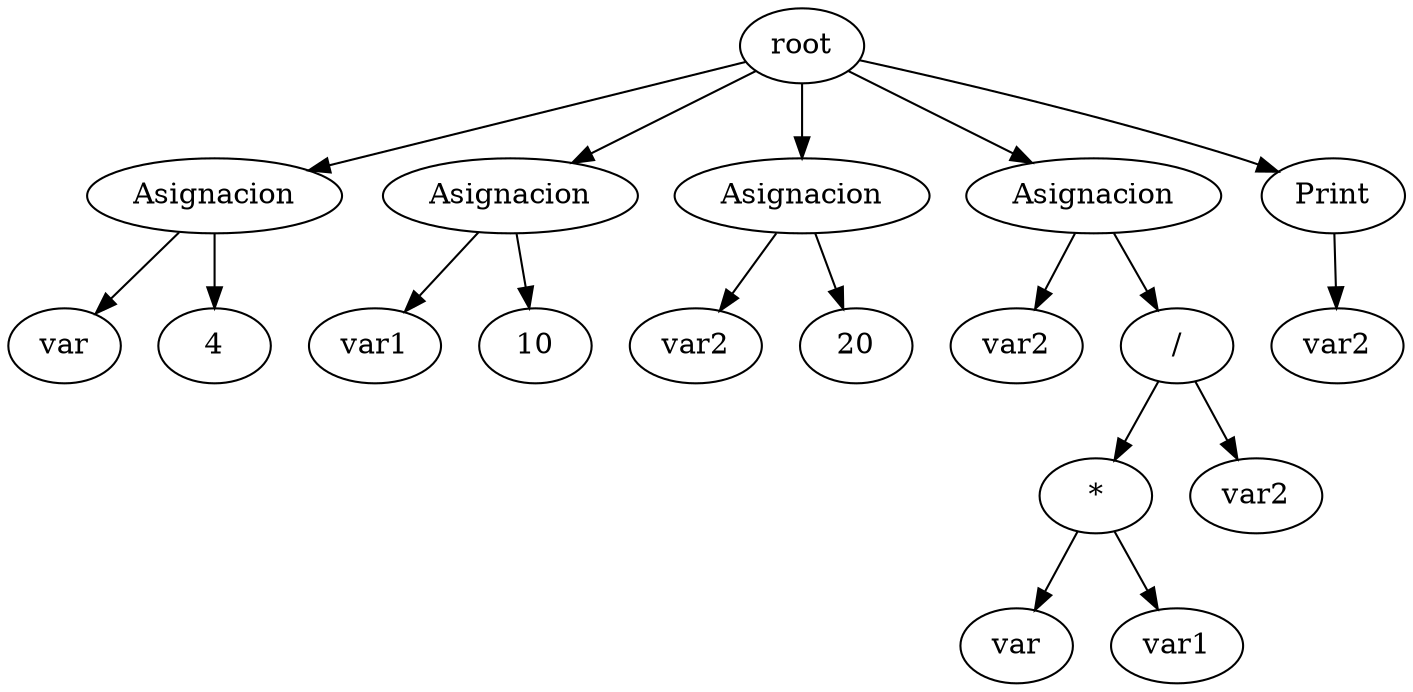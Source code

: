 digraph G{
19 [label = "root"];
2 [label = "var"];
3 [label = "Asignacion"];
3 -> 2;
1 [label = "4"];
3 [label = "Asignacion"];
3 -> 1;
5 [label = "var1"];
6 [label = "Asignacion"];
6 -> 5;
4 [label = "10"];
6 [label = "Asignacion"];
6 -> 4;
8 [label = "var2"];
9 [label = "Asignacion"];
9 -> 8;
7 [label = "20"];
9 [label = "Asignacion"];
9 -> 7;
15 [label = "var2"];
16 [label = "Asignacion"];
16 -> 15;
10 [label = "var"];
12 [label = "*"];
12 -> 10;
11 [label = "var1"];
12 [label = "*"];
12 -> 11;
14 [label = "/"];
14 -> 12;
13 [label = "var2"];
14 [label = "/"];
14 -> 13;
16 [label = "Asignacion"];
16 -> 14;
17 [label = "var2"];
18 [label = "Print"];
18 -> 17;
19 -> 3;
19 -> 6;
19 -> 9;
19 -> 16;
19 -> 18;

}